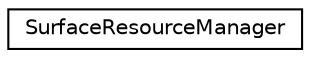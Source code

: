 digraph "Graphical Class Hierarchy"
{
 // LATEX_PDF_SIZE
  edge [fontname="Helvetica",fontsize="10",labelfontname="Helvetica",labelfontsize="10"];
  node [fontname="Helvetica",fontsize="10",shape=record];
  rankdir="LR";
  Node0 [label="SurfaceResourceManager",height=0.2,width=0.4,color="black", fillcolor="white", style="filled",URL="$classSurfaceResourceManager.html",tooltip=" "];
}
